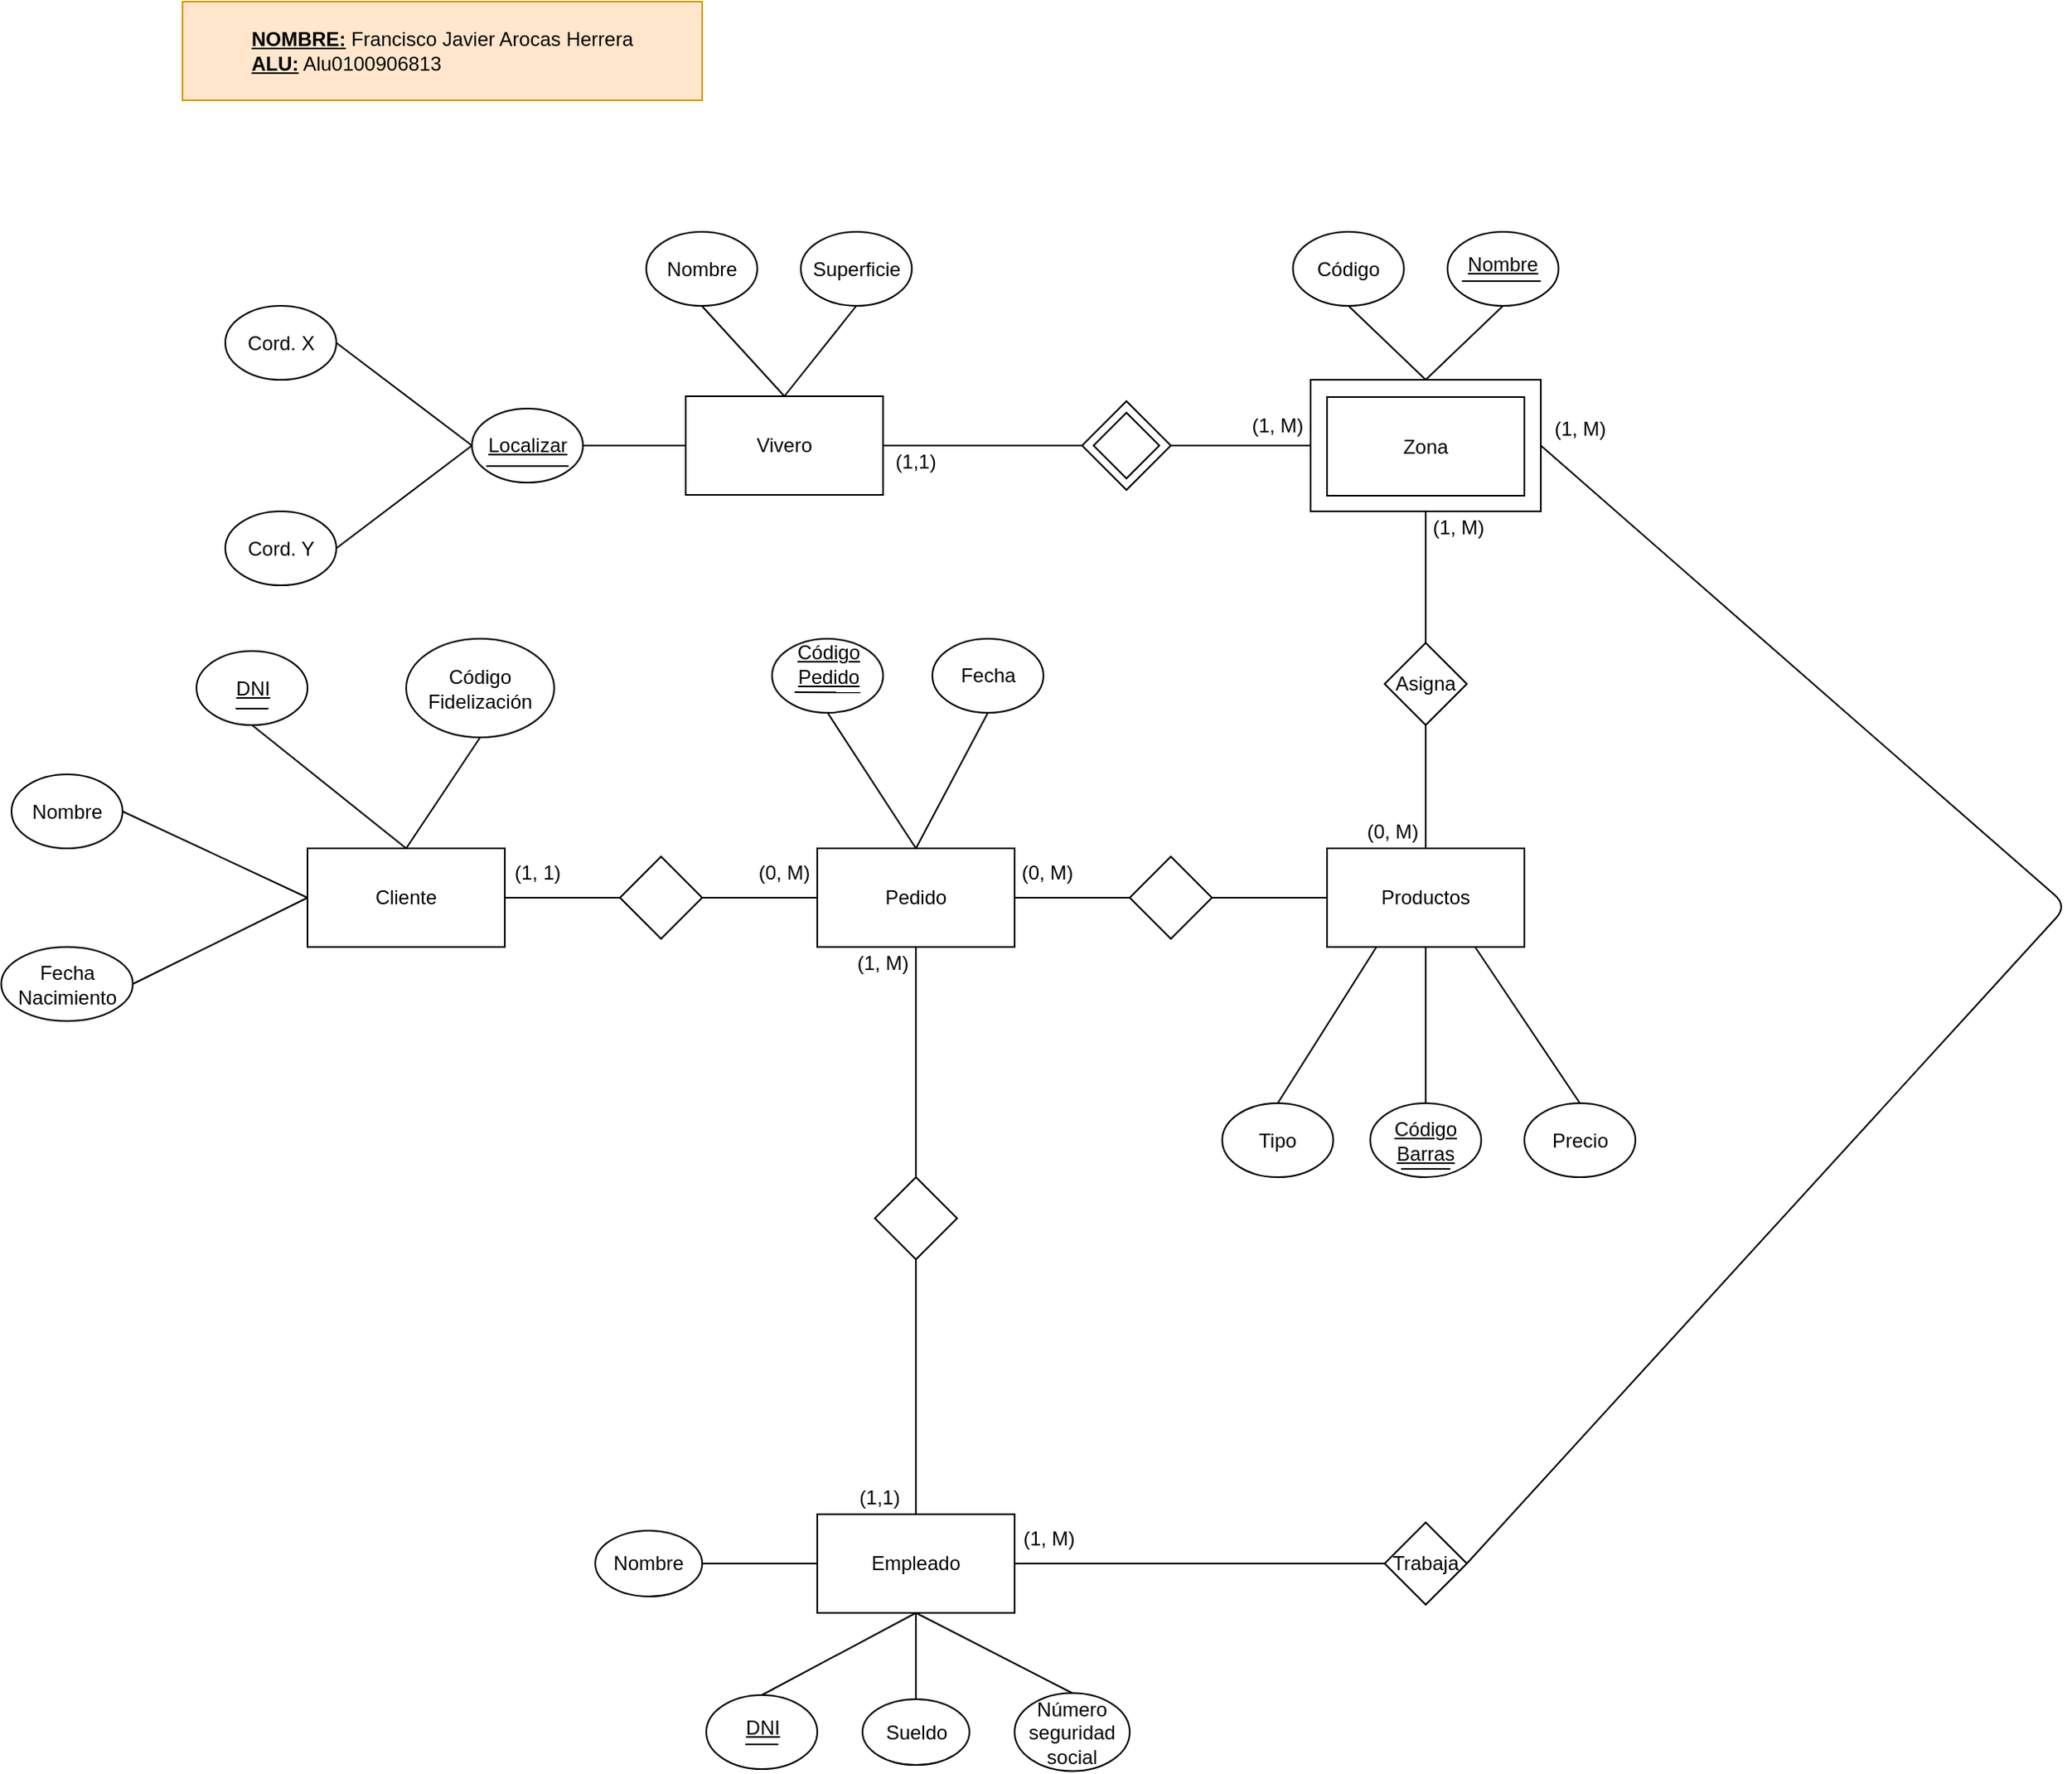 <mxfile version="13.7.9" type="device"><diagram id="C5RBs43oDa-KdzZeNtuy" name="Vivero"><mxGraphModel dx="1240" dy="243" grid="1" gridSize="10" guides="1" tooltips="1" connect="1" arrows="1" fold="1" page="1" pageScale="1" pageWidth="827" pageHeight="1169" math="0" shadow="0"><root><mxCell id="WIyWlLk6GJQsqaUBKTNV-0"/><mxCell id="WIyWlLk6GJQsqaUBKTNV-1" parent="WIyWlLk6GJQsqaUBKTNV-0"/><mxCell id="MhuMxs1xarEU2YlnH372-0" value="Vivero" style="rounded=0;whiteSpace=wrap;html=1;" vertex="1" parent="WIyWlLk6GJQsqaUBKTNV-1"><mxGeometry x="370" y="250" width="120" height="60" as="geometry"/></mxCell><mxCell id="MhuMxs1xarEU2YlnH372-1" value="&lt;u&gt;Localizar&lt;/u&gt;" style="ellipse;whiteSpace=wrap;html=1;verticalAlign=middle;horizontal=1;spacingTop=0;labelBorderColor=none;" vertex="1" parent="WIyWlLk6GJQsqaUBKTNV-1"><mxGeometry x="240" y="257.5" width="67.5" height="45" as="geometry"/></mxCell><mxCell id="MhuMxs1xarEU2YlnH372-2" value="Cord. X" style="ellipse;whiteSpace=wrap;html=1;verticalAlign=middle;horizontal=1;spacingTop=0;" vertex="1" parent="WIyWlLk6GJQsqaUBKTNV-1"><mxGeometry x="90" y="195" width="67.5" height="45" as="geometry"/></mxCell><mxCell id="MhuMxs1xarEU2YlnH372-3" value="Cord. Y" style="ellipse;whiteSpace=wrap;html=1;verticalAlign=middle;horizontal=1;spacingTop=0;" vertex="1" parent="WIyWlLk6GJQsqaUBKTNV-1"><mxGeometry x="90" y="320" width="67.5" height="45" as="geometry"/></mxCell><mxCell id="MhuMxs1xarEU2YlnH372-4" value="" style="endArrow=none;html=1;exitX=1;exitY=0.5;exitDx=0;exitDy=0;entryX=0;entryY=0.5;entryDx=0;entryDy=0;" edge="1" parent="WIyWlLk6GJQsqaUBKTNV-1" source="MhuMxs1xarEU2YlnH372-2" target="MhuMxs1xarEU2YlnH372-1"><mxGeometry width="50" height="50" relative="1" as="geometry"><mxPoint x="390" y="410" as="sourcePoint"/><mxPoint x="440" y="360" as="targetPoint"/></mxGeometry></mxCell><mxCell id="MhuMxs1xarEU2YlnH372-5" value="" style="endArrow=none;html=1;exitX=1;exitY=0.5;exitDx=0;exitDy=0;" edge="1" parent="WIyWlLk6GJQsqaUBKTNV-1" source="MhuMxs1xarEU2YlnH372-3"><mxGeometry width="50" height="50" relative="1" as="geometry"><mxPoint x="170" y="410" as="sourcePoint"/><mxPoint x="240" y="280" as="targetPoint"/></mxGeometry></mxCell><mxCell id="MhuMxs1xarEU2YlnH372-6" value="" style="endArrow=none;html=1;entryX=0;entryY=0.5;entryDx=0;entryDy=0;exitX=1;exitY=0.5;exitDx=0;exitDy=0;" edge="1" parent="WIyWlLk6GJQsqaUBKTNV-1" source="MhuMxs1xarEU2YlnH372-1" target="MhuMxs1xarEU2YlnH372-0"><mxGeometry width="50" height="50" relative="1" as="geometry"><mxPoint x="300" y="400" as="sourcePoint"/><mxPoint x="350" y="350" as="targetPoint"/></mxGeometry></mxCell><mxCell id="MhuMxs1xarEU2YlnH372-8" value="" style="endArrow=none;html=1;" edge="1" parent="WIyWlLk6GJQsqaUBKTNV-1"><mxGeometry width="50" height="50" relative="1" as="geometry"><mxPoint x="248.75" y="292.5" as="sourcePoint"/><mxPoint x="298.75" y="292.5" as="targetPoint"/></mxGeometry></mxCell><mxCell id="MhuMxs1xarEU2YlnH372-9" value="(1,1)" style="text;html=1;strokeColor=none;fillColor=none;align=center;verticalAlign=middle;whiteSpace=wrap;rounded=0;" vertex="1" parent="WIyWlLk6GJQsqaUBKTNV-1"><mxGeometry x="490" y="280" width="40" height="20" as="geometry"/></mxCell><mxCell id="MhuMxs1xarEU2YlnH372-11" value="" style="rhombus;whiteSpace=wrap;html=1;" vertex="1" parent="WIyWlLk6GJQsqaUBKTNV-1"><mxGeometry x="611" y="253" width="54" height="54" as="geometry"/></mxCell><mxCell id="MhuMxs1xarEU2YlnH372-12" value="" style="rhombus;whiteSpace=wrap;html=1;" vertex="1" parent="WIyWlLk6GJQsqaUBKTNV-1"><mxGeometry x="618" y="260" width="40" height="40" as="geometry"/></mxCell><mxCell id="MhuMxs1xarEU2YlnH372-13" value="" style="endArrow=none;html=1;exitX=1;exitY=0.5;exitDx=0;exitDy=0;entryX=0;entryY=0.5;entryDx=0;entryDy=0;" edge="1" parent="WIyWlLk6GJQsqaUBKTNV-1" source="MhuMxs1xarEU2YlnH372-0" target="MhuMxs1xarEU2YlnH372-11"><mxGeometry width="50" height="50" relative="1" as="geometry"><mxPoint x="520" y="310" as="sourcePoint"/><mxPoint x="570" y="260" as="targetPoint"/></mxGeometry></mxCell><mxCell id="MhuMxs1xarEU2YlnH372-14" value="Nombre" style="ellipse;whiteSpace=wrap;html=1;verticalAlign=middle;horizontal=1;spacingTop=0;" vertex="1" parent="WIyWlLk6GJQsqaUBKTNV-1"><mxGeometry x="346" y="150" width="67.5" height="45" as="geometry"/></mxCell><mxCell id="MhuMxs1xarEU2YlnH372-15" value="Superficie" style="ellipse;whiteSpace=wrap;html=1;verticalAlign=middle;horizontal=1;spacingTop=0;" vertex="1" parent="WIyWlLk6GJQsqaUBKTNV-1"><mxGeometry x="440" y="150" width="67.5" height="45" as="geometry"/></mxCell><mxCell id="MhuMxs1xarEU2YlnH372-16" value="" style="endArrow=none;html=1;entryX=0.5;entryY=1;entryDx=0;entryDy=0;exitX=0.5;exitY=0;exitDx=0;exitDy=0;" edge="1" parent="WIyWlLk6GJQsqaUBKTNV-1" source="MhuMxs1xarEU2YlnH372-0" target="MhuMxs1xarEU2YlnH372-14"><mxGeometry width="50" height="50" relative="1" as="geometry"><mxPoint x="280" y="260" as="sourcePoint"/><mxPoint x="330" y="210" as="targetPoint"/></mxGeometry></mxCell><mxCell id="MhuMxs1xarEU2YlnH372-17" value="" style="endArrow=none;html=1;entryX=0.5;entryY=1;entryDx=0;entryDy=0;exitX=0.5;exitY=0;exitDx=0;exitDy=0;" edge="1" parent="WIyWlLk6GJQsqaUBKTNV-1" source="MhuMxs1xarEU2YlnH372-0" target="MhuMxs1xarEU2YlnH372-15"><mxGeometry width="50" height="50" relative="1" as="geometry"><mxPoint x="470" y="260" as="sourcePoint"/><mxPoint x="520" y="210" as="targetPoint"/></mxGeometry></mxCell><mxCell id="MhuMxs1xarEU2YlnH372-19" value="&lt;b&gt;&lt;u&gt;NOMBRE:&lt;/u&gt;&lt;/b&gt; Francisco Javier Arocas Herrera&lt;br&gt;&lt;div style=&quot;text-align: left&quot;&gt;&lt;b&gt;&lt;u&gt;ALU:&lt;/u&gt;&lt;/b&gt; Alu0100906813&lt;/div&gt;" style="rounded=0;whiteSpace=wrap;html=1;fillColor=#ffe6cc;strokeColor=#d79b00;" vertex="1" parent="WIyWlLk6GJQsqaUBKTNV-1"><mxGeometry x="64" y="10" width="316" height="60" as="geometry"/></mxCell><mxCell id="MhuMxs1xarEU2YlnH372-20" value="" style="rounded=0;whiteSpace=wrap;html=1;" vertex="1" parent="WIyWlLk6GJQsqaUBKTNV-1"><mxGeometry x="750" y="240" width="140" height="80" as="geometry"/></mxCell><mxCell id="MhuMxs1xarEU2YlnH372-22" value="Zona" style="rounded=0;whiteSpace=wrap;html=1;" vertex="1" parent="WIyWlLk6GJQsqaUBKTNV-1"><mxGeometry x="760" y="250.5" width="120" height="60" as="geometry"/></mxCell><mxCell id="MhuMxs1xarEU2YlnH372-23" value="" style="endArrow=none;html=1;exitX=1;exitY=0.5;exitDx=0;exitDy=0;entryX=0;entryY=0.5;entryDx=0;entryDy=0;" edge="1" parent="WIyWlLk6GJQsqaUBKTNV-1" source="MhuMxs1xarEU2YlnH372-11" target="MhuMxs1xarEU2YlnH372-20"><mxGeometry width="50" height="50" relative="1" as="geometry"><mxPoint x="690" y="230" as="sourcePoint"/><mxPoint x="740" y="180" as="targetPoint"/></mxGeometry></mxCell><mxCell id="MhuMxs1xarEU2YlnH372-24" value="Código" style="ellipse;whiteSpace=wrap;html=1;verticalAlign=middle;horizontal=1;spacingTop=0;" vertex="1" parent="WIyWlLk6GJQsqaUBKTNV-1"><mxGeometry x="739.25" y="150" width="67.5" height="45" as="geometry"/></mxCell><mxCell id="MhuMxs1xarEU2YlnH372-25" value="&lt;u&gt;Nombre&lt;/u&gt;" style="ellipse;whiteSpace=wrap;html=1;verticalAlign=middle;horizontal=1;spacingTop=-6;" vertex="1" parent="WIyWlLk6GJQsqaUBKTNV-1"><mxGeometry x="833.25" y="150" width="67.5" height="45" as="geometry"/></mxCell><mxCell id="MhuMxs1xarEU2YlnH372-26" value="" style="endArrow=none;html=1;" edge="1" parent="WIyWlLk6GJQsqaUBKTNV-1"><mxGeometry width="50" height="50" relative="1" as="geometry"><mxPoint x="842" y="180" as="sourcePoint"/><mxPoint x="890" y="180" as="targetPoint"/></mxGeometry></mxCell><mxCell id="MhuMxs1xarEU2YlnH372-27" value="" style="endArrow=none;html=1;exitX=0.5;exitY=1;exitDx=0;exitDy=0;entryX=0.5;entryY=0;entryDx=0;entryDy=0;" edge="1" parent="WIyWlLk6GJQsqaUBKTNV-1" source="MhuMxs1xarEU2YlnH372-24" target="MhuMxs1xarEU2YlnH372-20"><mxGeometry width="50" height="50" relative="1" as="geometry"><mxPoint x="700" y="150" as="sourcePoint"/><mxPoint x="750" y="100" as="targetPoint"/></mxGeometry></mxCell><mxCell id="MhuMxs1xarEU2YlnH372-28" value="" style="endArrow=none;html=1;entryX=0.5;entryY=1;entryDx=0;entryDy=0;exitX=0.5;exitY=0;exitDx=0;exitDy=0;" edge="1" parent="WIyWlLk6GJQsqaUBKTNV-1" source="MhuMxs1xarEU2YlnH372-20" target="MhuMxs1xarEU2YlnH372-25"><mxGeometry width="50" height="50" relative="1" as="geometry"><mxPoint x="800" y="140" as="sourcePoint"/><mxPoint x="850" y="90" as="targetPoint"/></mxGeometry></mxCell><mxCell id="MhuMxs1xarEU2YlnH372-29" value="(1, M)" style="text;html=1;strokeColor=none;fillColor=none;align=center;verticalAlign=middle;whiteSpace=wrap;rounded=0;" vertex="1" parent="WIyWlLk6GJQsqaUBKTNV-1"><mxGeometry x="710" y="257.5" width="40" height="20" as="geometry"/></mxCell><mxCell id="MhuMxs1xarEU2YlnH372-30" value="Productos" style="rounded=0;whiteSpace=wrap;html=1;" vertex="1" parent="WIyWlLk6GJQsqaUBKTNV-1"><mxGeometry x="760" y="525" width="120" height="60" as="geometry"/></mxCell><mxCell id="MhuMxs1xarEU2YlnH372-31" value="Asigna" style="rhombus;whiteSpace=wrap;html=1;" vertex="1" parent="WIyWlLk6GJQsqaUBKTNV-1"><mxGeometry x="795" y="400" width="50" height="50" as="geometry"/></mxCell><mxCell id="MhuMxs1xarEU2YlnH372-32" value="" style="endArrow=none;html=1;entryX=0.5;entryY=1;entryDx=0;entryDy=0;exitX=0.5;exitY=0;exitDx=0;exitDy=0;" edge="1" parent="WIyWlLk6GJQsqaUBKTNV-1" source="MhuMxs1xarEU2YlnH372-31" target="MhuMxs1xarEU2YlnH372-20"><mxGeometry width="50" height="50" relative="1" as="geometry"><mxPoint x="680" y="440" as="sourcePoint"/><mxPoint x="730" y="390" as="targetPoint"/></mxGeometry></mxCell><mxCell id="MhuMxs1xarEU2YlnH372-33" value="" style="endArrow=none;html=1;entryX=0.5;entryY=1;entryDx=0;entryDy=0;exitX=0.5;exitY=0;exitDx=0;exitDy=0;" edge="1" parent="WIyWlLk6GJQsqaUBKTNV-1" source="MhuMxs1xarEU2YlnH372-30" target="MhuMxs1xarEU2YlnH372-31"><mxGeometry width="50" height="50" relative="1" as="geometry"><mxPoint x="560" y="530" as="sourcePoint"/><mxPoint x="610" y="480" as="targetPoint"/></mxGeometry></mxCell><mxCell id="MhuMxs1xarEU2YlnH372-34" value="(1, M)" style="text;html=1;strokeColor=none;fillColor=none;align=center;verticalAlign=middle;whiteSpace=wrap;rounded=0;" vertex="1" parent="WIyWlLk6GJQsqaUBKTNV-1"><mxGeometry x="820" y="320" width="40" height="20" as="geometry"/></mxCell><mxCell id="MhuMxs1xarEU2YlnH372-35" value="(0, M)" style="text;html=1;strokeColor=none;fillColor=none;align=center;verticalAlign=middle;whiteSpace=wrap;rounded=0;" vertex="1" parent="WIyWlLk6GJQsqaUBKTNV-1"><mxGeometry x="780" y="505" width="40" height="20" as="geometry"/></mxCell><mxCell id="MhuMxs1xarEU2YlnH372-37" value="Tipo" style="ellipse;whiteSpace=wrap;html=1;verticalAlign=middle;horizontal=1;spacingTop=0;" vertex="1" parent="WIyWlLk6GJQsqaUBKTNV-1"><mxGeometry x="696.25" y="680" width="67.5" height="45" as="geometry"/></mxCell><mxCell id="MhuMxs1xarEU2YlnH372-38" value="&lt;u&gt;Código&lt;br&gt;Barras&lt;/u&gt;" style="ellipse;whiteSpace=wrap;html=1;verticalAlign=middle;horizontal=1;spacingTop=0;" vertex="1" parent="WIyWlLk6GJQsqaUBKTNV-1"><mxGeometry x="786.25" y="680" width="67.5" height="45" as="geometry"/></mxCell><mxCell id="MhuMxs1xarEU2YlnH372-39" value="Precio" style="ellipse;whiteSpace=wrap;html=1;verticalAlign=middle;horizontal=1;spacingTop=0;" vertex="1" parent="WIyWlLk6GJQsqaUBKTNV-1"><mxGeometry x="880" y="680" width="67.5" height="45" as="geometry"/></mxCell><mxCell id="MhuMxs1xarEU2YlnH372-40" value="" style="endArrow=none;html=1;" edge="1" parent="WIyWlLk6GJQsqaUBKTNV-1"><mxGeometry width="50" height="50" relative="1" as="geometry"><mxPoint x="805" y="720" as="sourcePoint"/><mxPoint x="835" y="720" as="targetPoint"/></mxGeometry></mxCell><mxCell id="MhuMxs1xarEU2YlnH372-42" value="" style="endArrow=none;html=1;entryX=0.5;entryY=1;entryDx=0;entryDy=0;exitX=0.5;exitY=0;exitDx=0;exitDy=0;" edge="1" parent="WIyWlLk6GJQsqaUBKTNV-1" source="MhuMxs1xarEU2YlnH372-38" target="MhuMxs1xarEU2YlnH372-30"><mxGeometry width="50" height="50" relative="1" as="geometry"><mxPoint x="780" y="660" as="sourcePoint"/><mxPoint x="830" y="610" as="targetPoint"/></mxGeometry></mxCell><mxCell id="MhuMxs1xarEU2YlnH372-43" value="" style="endArrow=none;html=1;entryX=0.25;entryY=1;entryDx=0;entryDy=0;exitX=0.5;exitY=0;exitDx=0;exitDy=0;" edge="1" parent="WIyWlLk6GJQsqaUBKTNV-1" source="MhuMxs1xarEU2YlnH372-37" target="MhuMxs1xarEU2YlnH372-30"><mxGeometry width="50" height="50" relative="1" as="geometry"><mxPoint x="630" y="660" as="sourcePoint"/><mxPoint x="680" y="610" as="targetPoint"/></mxGeometry></mxCell><mxCell id="MhuMxs1xarEU2YlnH372-44" value="" style="endArrow=none;html=1;entryX=0.75;entryY=1;entryDx=0;entryDy=0;exitX=0.5;exitY=0;exitDx=0;exitDy=0;" edge="1" parent="WIyWlLk6GJQsqaUBKTNV-1" source="MhuMxs1xarEU2YlnH372-39" target="MhuMxs1xarEU2YlnH372-30"><mxGeometry width="50" height="50" relative="1" as="geometry"><mxPoint x="850" y="670" as="sourcePoint"/><mxPoint x="900" y="620" as="targetPoint"/></mxGeometry></mxCell><mxCell id="MhuMxs1xarEU2YlnH372-45" value="Pedido" style="rounded=0;whiteSpace=wrap;html=1;" vertex="1" parent="WIyWlLk6GJQsqaUBKTNV-1"><mxGeometry x="450" y="525" width="120" height="60" as="geometry"/></mxCell><mxCell id="MhuMxs1xarEU2YlnH372-46" value="Cliente" style="rounded=0;whiteSpace=wrap;html=1;" vertex="1" parent="WIyWlLk6GJQsqaUBKTNV-1"><mxGeometry x="140" y="525" width="120" height="60" as="geometry"/></mxCell><mxCell id="MhuMxs1xarEU2YlnH372-47" value="" style="rhombus;whiteSpace=wrap;html=1;" vertex="1" parent="WIyWlLk6GJQsqaUBKTNV-1"><mxGeometry x="640" y="530" width="50" height="50" as="geometry"/></mxCell><mxCell id="MhuMxs1xarEU2YlnH372-48" value="" style="rhombus;whiteSpace=wrap;html=1;" vertex="1" parent="WIyWlLk6GJQsqaUBKTNV-1"><mxGeometry x="330" y="530" width="50" height="50" as="geometry"/></mxCell><mxCell id="MhuMxs1xarEU2YlnH372-49" value="" style="endArrow=none;html=1;entryX=0;entryY=0.5;entryDx=0;entryDy=0;exitX=1;exitY=0.5;exitDx=0;exitDy=0;" edge="1" parent="WIyWlLk6GJQsqaUBKTNV-1" source="MhuMxs1xarEU2YlnH372-46" target="MhuMxs1xarEU2YlnH372-48"><mxGeometry width="50" height="50" relative="1" as="geometry"><mxPoint x="280" y="480" as="sourcePoint"/><mxPoint x="330" y="430" as="targetPoint"/></mxGeometry></mxCell><mxCell id="MhuMxs1xarEU2YlnH372-50" value="" style="endArrow=none;html=1;entryX=0;entryY=0.5;entryDx=0;entryDy=0;exitX=1;exitY=0.5;exitDx=0;exitDy=0;" edge="1" parent="WIyWlLk6GJQsqaUBKTNV-1" source="MhuMxs1xarEU2YlnH372-48" target="MhuMxs1xarEU2YlnH372-45"><mxGeometry width="50" height="50" relative="1" as="geometry"><mxPoint x="300" y="480" as="sourcePoint"/><mxPoint x="350" y="430" as="targetPoint"/></mxGeometry></mxCell><mxCell id="MhuMxs1xarEU2YlnH372-51" value="" style="endArrow=none;html=1;exitX=1;exitY=0.5;exitDx=0;exitDy=0;entryX=0;entryY=0.5;entryDx=0;entryDy=0;" edge="1" parent="WIyWlLk6GJQsqaUBKTNV-1" source="MhuMxs1xarEU2YlnH372-45" target="MhuMxs1xarEU2YlnH372-47"><mxGeometry width="50" height="50" relative="1" as="geometry"><mxPoint x="520" y="450" as="sourcePoint"/><mxPoint x="570" y="400" as="targetPoint"/></mxGeometry></mxCell><mxCell id="MhuMxs1xarEU2YlnH372-52" value="" style="endArrow=none;html=1;entryX=0;entryY=0.5;entryDx=0;entryDy=0;exitX=1;exitY=0.5;exitDx=0;exitDy=0;" edge="1" parent="WIyWlLk6GJQsqaUBKTNV-1" source="MhuMxs1xarEU2YlnH372-47" target="MhuMxs1xarEU2YlnH372-30"><mxGeometry width="50" height="50" relative="1" as="geometry"><mxPoint x="620" y="490" as="sourcePoint"/><mxPoint x="670" y="440" as="targetPoint"/></mxGeometry></mxCell><mxCell id="MhuMxs1xarEU2YlnH372-54" value="Código&lt;br&gt;Fidelización" style="ellipse;whiteSpace=wrap;html=1;verticalAlign=middle;horizontal=1;spacingTop=0;" vertex="1" parent="WIyWlLk6GJQsqaUBKTNV-1"><mxGeometry x="200" y="397.5" width="90" height="60" as="geometry"/></mxCell><mxCell id="MhuMxs1xarEU2YlnH372-55" value="&lt;u&gt;DNI&lt;/u&gt;" style="ellipse;whiteSpace=wrap;html=1;verticalAlign=middle;horizontal=1;spacingTop=0;" vertex="1" parent="WIyWlLk6GJQsqaUBKTNV-1"><mxGeometry x="72.5" y="405" width="67.5" height="45" as="geometry"/></mxCell><mxCell id="MhuMxs1xarEU2YlnH372-56" value="Nombre" style="ellipse;whiteSpace=wrap;html=1;verticalAlign=middle;horizontal=1;spacingTop=0;" vertex="1" parent="WIyWlLk6GJQsqaUBKTNV-1"><mxGeometry x="-40" y="480" width="67.5" height="45" as="geometry"/></mxCell><mxCell id="MhuMxs1xarEU2YlnH372-57" value="Fecha&lt;br&gt;Nacimiento" style="ellipse;whiteSpace=wrap;html=1;verticalAlign=middle;horizontal=1;spacingTop=0;" vertex="1" parent="WIyWlLk6GJQsqaUBKTNV-1"><mxGeometry x="-46.25" y="585" width="80" height="45" as="geometry"/></mxCell><mxCell id="MhuMxs1xarEU2YlnH372-58" value="" style="endArrow=none;html=1;entryX=0.5;entryY=1;entryDx=0;entryDy=0;exitX=0.5;exitY=0;exitDx=0;exitDy=0;" edge="1" parent="WIyWlLk6GJQsqaUBKTNV-1" source="MhuMxs1xarEU2YlnH372-46" target="MhuMxs1xarEU2YlnH372-54"><mxGeometry width="50" height="50" relative="1" as="geometry"><mxPoint x="110" y="520" as="sourcePoint"/><mxPoint x="160" y="470" as="targetPoint"/></mxGeometry></mxCell><mxCell id="MhuMxs1xarEU2YlnH372-59" value="" style="endArrow=none;html=1;entryX=0.5;entryY=1;entryDx=0;entryDy=0;exitX=0.5;exitY=0;exitDx=0;exitDy=0;" edge="1" parent="WIyWlLk6GJQsqaUBKTNV-1" source="MhuMxs1xarEU2YlnH372-46" target="MhuMxs1xarEU2YlnH372-55"><mxGeometry width="50" height="50" relative="1" as="geometry"><mxPoint x="70" y="560" as="sourcePoint"/><mxPoint x="120" y="510" as="targetPoint"/></mxGeometry></mxCell><mxCell id="MhuMxs1xarEU2YlnH372-60" value="" style="endArrow=none;html=1;entryX=0;entryY=0.5;entryDx=0;entryDy=0;exitX=1;exitY=0.5;exitDx=0;exitDy=0;" edge="1" parent="WIyWlLk6GJQsqaUBKTNV-1" source="MhuMxs1xarEU2YlnH372-56" target="MhuMxs1xarEU2YlnH372-46"><mxGeometry width="50" height="50" relative="1" as="geometry"><mxPoint x="30" y="590" as="sourcePoint"/><mxPoint x="80" y="540" as="targetPoint"/></mxGeometry></mxCell><mxCell id="MhuMxs1xarEU2YlnH372-61" value="" style="endArrow=none;html=1;entryX=0;entryY=0.5;entryDx=0;entryDy=0;exitX=1;exitY=0.5;exitDx=0;exitDy=0;" edge="1" parent="WIyWlLk6GJQsqaUBKTNV-1" source="MhuMxs1xarEU2YlnH372-57" target="MhuMxs1xarEU2YlnH372-46"><mxGeometry width="50" height="50" relative="1" as="geometry"><mxPoint x="70" y="660" as="sourcePoint"/><mxPoint x="120" y="610" as="targetPoint"/></mxGeometry></mxCell><mxCell id="MhuMxs1xarEU2YlnH372-62" value="(1, 1)" style="text;html=1;strokeColor=none;fillColor=none;align=center;verticalAlign=middle;whiteSpace=wrap;rounded=0;" vertex="1" parent="WIyWlLk6GJQsqaUBKTNV-1"><mxGeometry x="260" y="530" width="40" height="20" as="geometry"/></mxCell><mxCell id="MhuMxs1xarEU2YlnH372-63" value="(0, M)" style="text;html=1;strokeColor=none;fillColor=none;align=center;verticalAlign=middle;whiteSpace=wrap;rounded=0;" vertex="1" parent="WIyWlLk6GJQsqaUBKTNV-1"><mxGeometry x="410" y="530" width="40" height="20" as="geometry"/></mxCell><mxCell id="MhuMxs1xarEU2YlnH372-64" value="(0, M)" style="text;html=1;strokeColor=none;fillColor=none;align=center;verticalAlign=middle;whiteSpace=wrap;rounded=0;" vertex="1" parent="WIyWlLk6GJQsqaUBKTNV-1"><mxGeometry x="570" y="530" width="40" height="20" as="geometry"/></mxCell><mxCell id="MhuMxs1xarEU2YlnH372-65" value="" style="endArrow=none;html=1;" edge="1" parent="WIyWlLk6GJQsqaUBKTNV-1"><mxGeometry width="50" height="50" relative="1" as="geometry"><mxPoint x="96.25" y="440" as="sourcePoint"/><mxPoint x="116.25" y="440" as="targetPoint"/></mxGeometry></mxCell><mxCell id="MhuMxs1xarEU2YlnH372-66" value="&lt;u&gt;Código Pedido&lt;/u&gt;" style="ellipse;whiteSpace=wrap;html=1;verticalAlign=middle;horizontal=1;spacingTop=-14;" vertex="1" parent="WIyWlLk6GJQsqaUBKTNV-1"><mxGeometry x="422.5" y="397.5" width="67.5" height="45" as="geometry"/></mxCell><mxCell id="MhuMxs1xarEU2YlnH372-67" value="Fecha" style="ellipse;whiteSpace=wrap;html=1;verticalAlign=middle;horizontal=1;spacingTop=0;" vertex="1" parent="WIyWlLk6GJQsqaUBKTNV-1"><mxGeometry x="520" y="397.5" width="67.5" height="45" as="geometry"/></mxCell><mxCell id="MhuMxs1xarEU2YlnH372-68" value="" style="endArrow=none;html=1;" edge="1" parent="WIyWlLk6GJQsqaUBKTNV-1"><mxGeometry width="50" height="50" relative="1" as="geometry"><mxPoint x="436.25" y="430" as="sourcePoint"/><mxPoint x="476.25" y="430.16" as="targetPoint"/></mxGeometry></mxCell><mxCell id="MhuMxs1xarEU2YlnH372-70" value="" style="endArrow=none;html=1;entryX=0.5;entryY=1;entryDx=0;entryDy=0;exitX=0.5;exitY=0;exitDx=0;exitDy=0;" edge="1" parent="WIyWlLk6GJQsqaUBKTNV-1" source="MhuMxs1xarEU2YlnH372-45" target="MhuMxs1xarEU2YlnH372-66"><mxGeometry width="50" height="50" relative="1" as="geometry"><mxPoint x="450" y="510" as="sourcePoint"/><mxPoint x="500" y="460" as="targetPoint"/></mxGeometry></mxCell><mxCell id="MhuMxs1xarEU2YlnH372-71" value="" style="endArrow=none;html=1;entryX=0.5;entryY=1;entryDx=0;entryDy=0;exitX=0.5;exitY=0;exitDx=0;exitDy=0;" edge="1" parent="WIyWlLk6GJQsqaUBKTNV-1" source="MhuMxs1xarEU2YlnH372-45" target="MhuMxs1xarEU2YlnH372-67"><mxGeometry width="50" height="50" relative="1" as="geometry"><mxPoint x="340" y="510" as="sourcePoint"/><mxPoint x="390" y="460" as="targetPoint"/></mxGeometry></mxCell><mxCell id="MhuMxs1xarEU2YlnH372-72" value="Empleado" style="rounded=0;whiteSpace=wrap;html=1;" vertex="1" parent="WIyWlLk6GJQsqaUBKTNV-1"><mxGeometry x="450" y="930" width="120" height="60" as="geometry"/></mxCell><mxCell id="MhuMxs1xarEU2YlnH372-73" value="" style="rhombus;whiteSpace=wrap;html=1;" vertex="1" parent="WIyWlLk6GJQsqaUBKTNV-1"><mxGeometry x="485" y="725" width="50" height="50" as="geometry"/></mxCell><mxCell id="MhuMxs1xarEU2YlnH372-74" value="" style="endArrow=none;html=1;entryX=0.5;entryY=1;entryDx=0;entryDy=0;exitX=0.5;exitY=0;exitDx=0;exitDy=0;" edge="1" parent="WIyWlLk6GJQsqaUBKTNV-1" source="MhuMxs1xarEU2YlnH372-73" target="MhuMxs1xarEU2YlnH372-45"><mxGeometry width="50" height="50" relative="1" as="geometry"><mxPoint x="170" y="720" as="sourcePoint"/><mxPoint x="220" y="670" as="targetPoint"/></mxGeometry></mxCell><mxCell id="MhuMxs1xarEU2YlnH372-75" value="" style="endArrow=none;html=1;entryX=0.5;entryY=1;entryDx=0;entryDy=0;exitX=0.5;exitY=0;exitDx=0;exitDy=0;" edge="1" parent="WIyWlLk6GJQsqaUBKTNV-1" source="MhuMxs1xarEU2YlnH372-72" target="MhuMxs1xarEU2YlnH372-73"><mxGeometry width="50" height="50" relative="1" as="geometry"><mxPoint x="140" y="780" as="sourcePoint"/><mxPoint x="190" y="730" as="targetPoint"/></mxGeometry></mxCell><mxCell id="MhuMxs1xarEU2YlnH372-76" value="(1, M)" style="text;html=1;strokeColor=none;fillColor=none;align=center;verticalAlign=middle;whiteSpace=wrap;rounded=0;" vertex="1" parent="WIyWlLk6GJQsqaUBKTNV-1"><mxGeometry x="470" y="585" width="40" height="20" as="geometry"/></mxCell><mxCell id="MhuMxs1xarEU2YlnH372-77" value="Trabaja" style="rhombus;whiteSpace=wrap;html=1;" vertex="1" parent="WIyWlLk6GJQsqaUBKTNV-1"><mxGeometry x="795" y="935" width="50" height="50" as="geometry"/></mxCell><mxCell id="MhuMxs1xarEU2YlnH372-78" value="" style="endArrow=none;html=1;entryX=0;entryY=0.5;entryDx=0;entryDy=0;exitX=1;exitY=0.5;exitDx=0;exitDy=0;" edge="1" parent="WIyWlLk6GJQsqaUBKTNV-1" source="MhuMxs1xarEU2YlnH372-72" target="MhuMxs1xarEU2YlnH372-77"><mxGeometry width="50" height="50" relative="1" as="geometry"><mxPoint x="650" y="1000" as="sourcePoint"/><mxPoint x="700" y="950" as="targetPoint"/></mxGeometry></mxCell><mxCell id="MhuMxs1xarEU2YlnH372-79" value="" style="endArrow=none;html=1;exitX=1;exitY=0.5;exitDx=0;exitDy=0;entryX=1;entryY=0.5;entryDx=0;entryDy=0;" edge="1" parent="WIyWlLk6GJQsqaUBKTNV-1" source="MhuMxs1xarEU2YlnH372-77" target="MhuMxs1xarEU2YlnH372-20"><mxGeometry width="50" height="50" relative="1" as="geometry"><mxPoint x="950" y="940" as="sourcePoint"/><mxPoint x="1160" y="960" as="targetPoint"/><Array as="points"><mxPoint x="1210" y="560"/></Array></mxGeometry></mxCell><mxCell id="MhuMxs1xarEU2YlnH372-80" value="(1, M)" style="text;html=1;strokeColor=none;fillColor=none;align=center;verticalAlign=middle;whiteSpace=wrap;rounded=0;" vertex="1" parent="WIyWlLk6GJQsqaUBKTNV-1"><mxGeometry x="894" y="260" width="40" height="20" as="geometry"/></mxCell><mxCell id="MhuMxs1xarEU2YlnH372-81" value="(1, M)" style="text;html=1;strokeColor=none;fillColor=none;align=center;verticalAlign=middle;whiteSpace=wrap;rounded=0;" vertex="1" parent="WIyWlLk6GJQsqaUBKTNV-1"><mxGeometry x="571" y="935" width="40" height="20" as="geometry"/></mxCell><mxCell id="MhuMxs1xarEU2YlnH372-82" value="(1,1)" style="text;html=1;strokeColor=none;fillColor=none;align=center;verticalAlign=middle;whiteSpace=wrap;rounded=0;" vertex="1" parent="WIyWlLk6GJQsqaUBKTNV-1"><mxGeometry x="468" y="910" width="40" height="20" as="geometry"/></mxCell><mxCell id="MhuMxs1xarEU2YlnH372-83" value="&lt;u&gt;DNI&lt;/u&gt;" style="ellipse;whiteSpace=wrap;html=1;verticalAlign=middle;horizontal=1;spacingTop=-5;" vertex="1" parent="WIyWlLk6GJQsqaUBKTNV-1"><mxGeometry x="382.5" y="1040" width="67.5" height="45" as="geometry"/></mxCell><mxCell id="MhuMxs1xarEU2YlnH372-84" value="" style="endArrow=none;html=1;" edge="1" parent="WIyWlLk6GJQsqaUBKTNV-1"><mxGeometry width="50" height="50" relative="1" as="geometry"><mxPoint x="406.25" y="1070" as="sourcePoint"/><mxPoint x="426.25" y="1070" as="targetPoint"/></mxGeometry></mxCell><mxCell id="MhuMxs1xarEU2YlnH372-85" value="Sueldo" style="ellipse;whiteSpace=wrap;html=1;" vertex="1" parent="WIyWlLk6GJQsqaUBKTNV-1"><mxGeometry x="477.5" y="1042.5" width="65" height="40" as="geometry"/></mxCell><mxCell id="MhuMxs1xarEU2YlnH372-86" value="Número seguridad&lt;br&gt;social" style="ellipse;whiteSpace=wrap;html=1;" vertex="1" parent="WIyWlLk6GJQsqaUBKTNV-1"><mxGeometry x="570" y="1038.75" width="70" height="47.5" as="geometry"/></mxCell><mxCell id="MhuMxs1xarEU2YlnH372-87" value="Nombre" style="ellipse;whiteSpace=wrap;html=1;" vertex="1" parent="WIyWlLk6GJQsqaUBKTNV-1"><mxGeometry x="315" y="940" width="65" height="40" as="geometry"/></mxCell><mxCell id="MhuMxs1xarEU2YlnH372-88" value="" style="endArrow=none;html=1;entryX=0;entryY=0.5;entryDx=0;entryDy=0;exitX=1;exitY=0.5;exitDx=0;exitDy=0;" edge="1" parent="WIyWlLk6GJQsqaUBKTNV-1" source="MhuMxs1xarEU2YlnH372-87" target="MhuMxs1xarEU2YlnH372-72"><mxGeometry width="50" height="50" relative="1" as="geometry"><mxPoint x="350" y="1040" as="sourcePoint"/><mxPoint x="400" y="990" as="targetPoint"/></mxGeometry></mxCell><mxCell id="MhuMxs1xarEU2YlnH372-89" value="" style="endArrow=none;html=1;entryX=0.5;entryY=1;entryDx=0;entryDy=0;exitX=0.5;exitY=0;exitDx=0;exitDy=0;" edge="1" parent="WIyWlLk6GJQsqaUBKTNV-1" source="MhuMxs1xarEU2YlnH372-83" target="MhuMxs1xarEU2YlnH372-72"><mxGeometry width="50" height="50" relative="1" as="geometry"><mxPoint x="350" y="1040" as="sourcePoint"/><mxPoint x="400" y="990" as="targetPoint"/></mxGeometry></mxCell><mxCell id="MhuMxs1xarEU2YlnH372-90" value="" style="endArrow=none;html=1;entryX=0.5;entryY=1;entryDx=0;entryDy=0;exitX=0.5;exitY=0;exitDx=0;exitDy=0;" edge="1" parent="WIyWlLk6GJQsqaUBKTNV-1" source="MhuMxs1xarEU2YlnH372-85" target="MhuMxs1xarEU2YlnH372-72"><mxGeometry width="50" height="50" relative="1" as="geometry"><mxPoint x="480" y="1060" as="sourcePoint"/><mxPoint x="530" y="1010" as="targetPoint"/></mxGeometry></mxCell><mxCell id="MhuMxs1xarEU2YlnH372-91" value="" style="endArrow=none;html=1;entryX=0.5;entryY=0;entryDx=0;entryDy=0;exitX=0.5;exitY=1;exitDx=0;exitDy=0;" edge="1" parent="WIyWlLk6GJQsqaUBKTNV-1" source="MhuMxs1xarEU2YlnH372-72" target="MhuMxs1xarEU2YlnH372-86"><mxGeometry width="50" height="50" relative="1" as="geometry"><mxPoint x="520" y="1050" as="sourcePoint"/><mxPoint x="570" y="1000" as="targetPoint"/></mxGeometry></mxCell></root></mxGraphModel></diagram></mxfile>